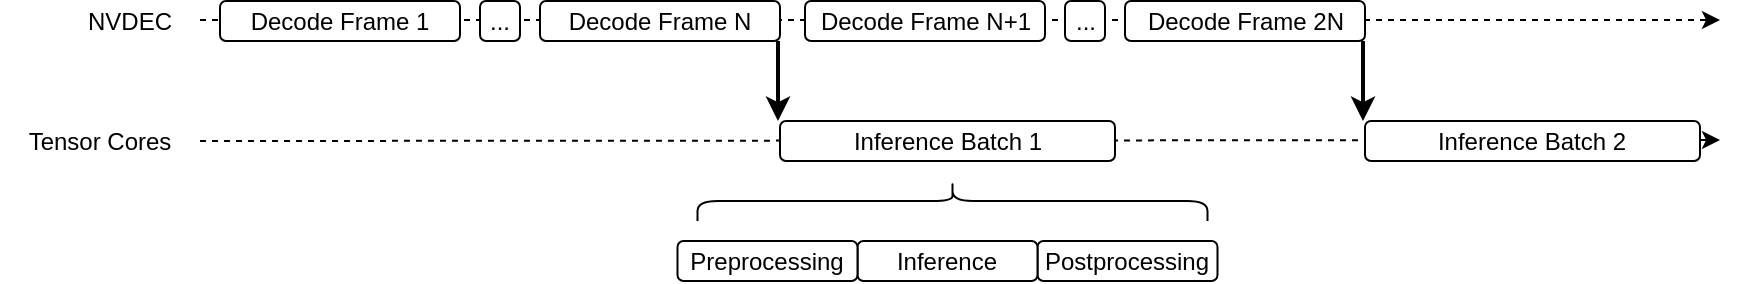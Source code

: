 <mxfile version="13.7.3" type="device"><diagram name="Page-1" id="13e1069c-82ec-6db2-03f1-153e76fe0fe0"><mxGraphModel dx="1309" dy="860" grid="1" gridSize="10" guides="1" tooltips="1" connect="1" arrows="1" fold="1" page="1" pageScale="1" pageWidth="1100" pageHeight="850" background="#ffffff" math="0" shadow="0"><root><mxCell id="0"/><mxCell id="1" parent="0"/><mxCell id="jHRUiduNLItNczIXRKxO-14" value="" style="endArrow=classic;html=1;strokeWidth=1;dashed=1;" edge="1" parent="1"><mxGeometry width="50" height="50" relative="1" as="geometry"><mxPoint x="140" y="117" as="sourcePoint"/><mxPoint x="900" y="117" as="targetPoint"/></mxGeometry></mxCell><mxCell id="jHRUiduNLItNczIXRKxO-4" value="" style="rounded=1;whiteSpace=wrap;html=1;" vertex="1" parent="1"><mxGeometry x="150" y="107.5" width="120" height="20" as="geometry"/></mxCell><mxCell id="jHRUiduNLItNczIXRKxO-5" value="Decode Frame 1" style="text;html=1;strokeColor=none;fillColor=none;align=center;verticalAlign=middle;whiteSpace=wrap;rounded=0;" vertex="1" parent="1"><mxGeometry x="155" y="107.5" width="110" height="20" as="geometry"/></mxCell><mxCell id="jHRUiduNLItNczIXRKxO-8" value="" style="rounded=1;whiteSpace=wrap;html=1;" vertex="1" parent="1"><mxGeometry x="310" y="107.5" width="120" height="20" as="geometry"/></mxCell><mxCell id="jHRUiduNLItNczIXRKxO-9" value="Decode Frame N" style="text;html=1;strokeColor=none;fillColor=none;align=center;verticalAlign=middle;whiteSpace=wrap;rounded=0;" vertex="1" parent="1"><mxGeometry x="315" y="107.5" width="110" height="20" as="geometry"/></mxCell><mxCell id="jHRUiduNLItNczIXRKxO-15" value="" style="endArrow=classic;html=1;strokeWidth=1;dashed=1;exitX=1;exitY=0.5;exitDx=0;exitDy=0;" edge="1" parent="1" source="jHRUiduNLItNczIXRKxO-40"><mxGeometry width="50" height="50" relative="1" as="geometry"><mxPoint x="310" y="177" as="sourcePoint"/><mxPoint x="900" y="177" as="targetPoint"/></mxGeometry></mxCell><mxCell id="jHRUiduNLItNczIXRKxO-25" value="" style="endArrow=classic;html=1;strokeWidth=2;exitX=1;exitY=1;exitDx=0;exitDy=0;entryX=0;entryY=0;entryDx=0;entryDy=0;" edge="1" parent="1"><mxGeometry width="50" height="50" relative="1" as="geometry"><mxPoint x="429" y="127.5" as="sourcePoint"/><mxPoint x="429" y="167.5" as="targetPoint"/></mxGeometry></mxCell><mxCell id="jHRUiduNLItNczIXRKxO-32" value="" style="rounded=1;whiteSpace=wrap;html=1;" vertex="1" parent="1"><mxGeometry x="558.75" y="227.5" width="90" height="20" as="geometry"/></mxCell><mxCell id="jHRUiduNLItNczIXRKxO-33" value="Postprocessing" style="text;html=1;strokeColor=none;fillColor=none;align=center;verticalAlign=middle;whiteSpace=wrap;rounded=0;" vertex="1" parent="1"><mxGeometry x="561.25" y="227.5" width="85" height="20" as="geometry"/></mxCell><mxCell id="jHRUiduNLItNczIXRKxO-34" value="" style="rounded=1;whiteSpace=wrap;html=1;" vertex="1" parent="1"><mxGeometry x="468.75" y="227.5" width="90" height="20" as="geometry"/></mxCell><mxCell id="jHRUiduNLItNczIXRKxO-35" value="Inference" style="text;html=1;strokeColor=none;fillColor=none;align=center;verticalAlign=middle;whiteSpace=wrap;rounded=0;" vertex="1" parent="1"><mxGeometry x="471.25" y="227.5" width="85" height="20" as="geometry"/></mxCell><mxCell id="jHRUiduNLItNczIXRKxO-36" value="" style="rounded=1;whiteSpace=wrap;html=1;" vertex="1" parent="1"><mxGeometry x="378.75" y="227.5" width="90" height="20" as="geometry"/></mxCell><mxCell id="jHRUiduNLItNczIXRKxO-37" value="Preprocessing" style="text;html=1;strokeColor=none;fillColor=none;align=center;verticalAlign=middle;whiteSpace=wrap;rounded=0;" vertex="1" parent="1"><mxGeometry x="381.25" y="227.5" width="85" height="20" as="geometry"/></mxCell><mxCell id="jHRUiduNLItNczIXRKxO-38" value="" style="shape=curlyBracket;whiteSpace=wrap;html=1;rounded=1;rotation=90;" vertex="1" parent="1"><mxGeometry x="506.25" y="80" width="20" height="255" as="geometry"/></mxCell><mxCell id="jHRUiduNLItNczIXRKxO-39" value="NVDEC" style="text;html=1;strokeColor=none;fillColor=none;align=center;verticalAlign=middle;whiteSpace=wrap;rounded=0;" vertex="1" parent="1"><mxGeometry x="70" y="107.5" width="70" height="20" as="geometry"/></mxCell><mxCell id="jHRUiduNLItNczIXRKxO-40" value="Tensor Cores" style="text;html=1;strokeColor=none;fillColor=none;align=center;verticalAlign=middle;whiteSpace=wrap;rounded=0;" vertex="1" parent="1"><mxGeometry x="40" y="167.5" width="100" height="20" as="geometry"/></mxCell><mxCell id="jHRUiduNLItNczIXRKxO-41" value="" style="rounded=1;whiteSpace=wrap;html=1;" vertex="1" parent="1"><mxGeometry x="280" y="107.5" width="20" height="20" as="geometry"/></mxCell><mxCell id="jHRUiduNLItNczIXRKxO-42" value="..." style="text;html=1;strokeColor=none;fillColor=none;align=center;verticalAlign=middle;whiteSpace=wrap;rounded=0;" vertex="1" parent="1"><mxGeometry x="280" y="107.5" width="20" height="20" as="geometry"/></mxCell><mxCell id="jHRUiduNLItNczIXRKxO-43" value="" style="rounded=1;whiteSpace=wrap;html=1;" vertex="1" parent="1"><mxGeometry x="442.5" y="107.5" width="120" height="20" as="geometry"/></mxCell><mxCell id="jHRUiduNLItNczIXRKxO-44" value="Decode Frame N+1" style="text;html=1;strokeColor=none;fillColor=none;align=center;verticalAlign=middle;whiteSpace=wrap;rounded=0;" vertex="1" parent="1"><mxGeometry x="447.5" y="107.5" width="110" height="20" as="geometry"/></mxCell><mxCell id="jHRUiduNLItNczIXRKxO-45" value="" style="rounded=1;whiteSpace=wrap;html=1;" vertex="1" parent="1"><mxGeometry x="602.5" y="107.5" width="120" height="20" as="geometry"/></mxCell><mxCell id="jHRUiduNLItNczIXRKxO-46" value="Decode Frame 2N" style="text;html=1;strokeColor=none;fillColor=none;align=center;verticalAlign=middle;whiteSpace=wrap;rounded=0;" vertex="1" parent="1"><mxGeometry x="607.5" y="107.5" width="110" height="20" as="geometry"/></mxCell><mxCell id="jHRUiduNLItNczIXRKxO-47" value="" style="rounded=1;whiteSpace=wrap;html=1;" vertex="1" parent="1"><mxGeometry x="722.5" y="167.5" width="167.5" height="20" as="geometry"/></mxCell><mxCell id="jHRUiduNLItNczIXRKxO-48" value="Inference Batch 2" style="text;html=1;strokeColor=none;fillColor=none;align=center;verticalAlign=middle;whiteSpace=wrap;rounded=0;" vertex="1" parent="1"><mxGeometry x="751.25" y="167.5" width="110" height="20" as="geometry"/></mxCell><mxCell id="jHRUiduNLItNczIXRKxO-49" value="" style="endArrow=classic;html=1;strokeWidth=2;exitX=1;exitY=1;exitDx=0;exitDy=0;entryX=0;entryY=0;entryDx=0;entryDy=0;" edge="1" parent="1"><mxGeometry width="50" height="50" relative="1" as="geometry"><mxPoint x="721.5" y="127.5" as="sourcePoint"/><mxPoint x="721.5" y="167.5" as="targetPoint"/></mxGeometry></mxCell><mxCell id="jHRUiduNLItNczIXRKxO-50" value="" style="rounded=1;whiteSpace=wrap;html=1;" vertex="1" parent="1"><mxGeometry x="572.5" y="107.5" width="20" height="20" as="geometry"/></mxCell><mxCell id="jHRUiduNLItNczIXRKxO-51" value="..." style="text;html=1;strokeColor=none;fillColor=none;align=center;verticalAlign=middle;whiteSpace=wrap;rounded=0;" vertex="1" parent="1"><mxGeometry x="572.5" y="107.5" width="20" height="20" as="geometry"/></mxCell><mxCell id="jHRUiduNLItNczIXRKxO-59" value="" style="rounded=1;whiteSpace=wrap;html=1;" vertex="1" parent="1"><mxGeometry x="430" y="167.5" width="167.5" height="20" as="geometry"/></mxCell><mxCell id="jHRUiduNLItNczIXRKxO-60" value="Inference Batch 1" style="text;html=1;strokeColor=none;fillColor=none;align=center;verticalAlign=middle;whiteSpace=wrap;rounded=0;" vertex="1" parent="1"><mxGeometry x="458.75" y="167.5" width="110" height="20" as="geometry"/></mxCell></root></mxGraphModel></diagram></mxfile>